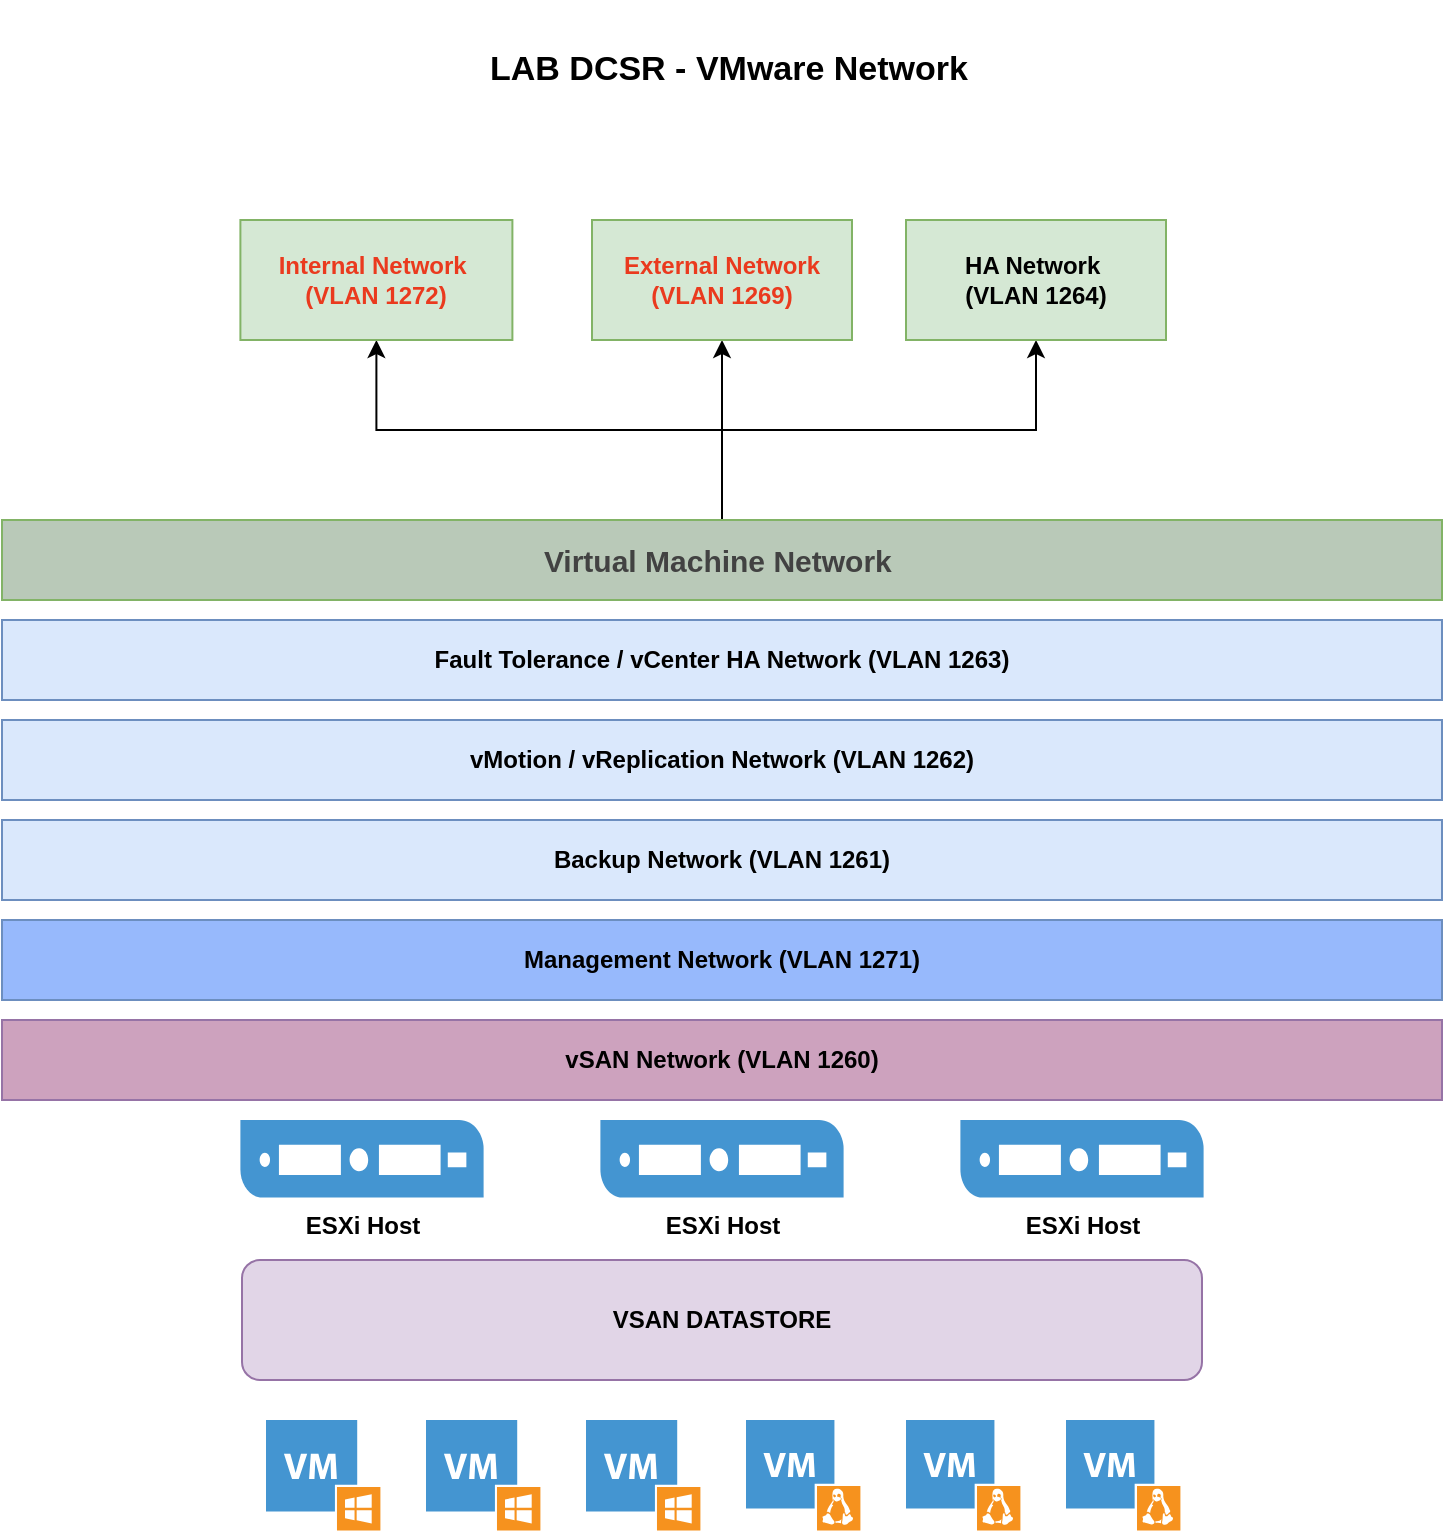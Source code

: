 <mxfile version="24.7.17">
  <diagram name="Page-1" id="-CG1jMVdUSGLdBsq8M7J">
    <mxGraphModel dx="733" dy="498" grid="1" gridSize="10" guides="1" tooltips="1" connect="1" arrows="1" fold="1" page="1" pageScale="1" pageWidth="827" pageHeight="1169" math="0" shadow="0">
      <root>
        <mxCell id="0" />
        <mxCell id="1" parent="0" />
        <mxCell id="eGOTJ3KJKLR61RyaQ-zh-1" value="VSAN DATASTORE" style="rounded=1;whiteSpace=wrap;html=1;fillColor=#e1d5e7;strokeColor=#9673a6;fontStyle=1" parent="1" vertex="1">
          <mxGeometry x="174" y="760" width="480" height="60" as="geometry" />
        </mxCell>
        <mxCell id="eGOTJ3KJKLR61RyaQ-zh-2" value="ESXi Host" style="pointerEvents=1;shadow=0;dashed=0;html=1;strokeColor=none;fillColor=#4495D1;labelPosition=center;verticalLabelPosition=bottom;verticalAlign=top;align=center;outlineConnect=0;shape=mxgraph.veeam.server;fontStyle=1" parent="1" vertex="1">
          <mxGeometry x="173.2" y="690" width="121.6" height="38.8" as="geometry" />
        </mxCell>
        <mxCell id="eGOTJ3KJKLR61RyaQ-zh-3" value="ESXi Host" style="pointerEvents=1;shadow=0;dashed=0;html=1;strokeColor=none;fillColor=#4495D1;labelPosition=center;verticalLabelPosition=bottom;verticalAlign=top;align=center;outlineConnect=0;shape=mxgraph.veeam.server;fontStyle=1" parent="1" vertex="1">
          <mxGeometry x="353.2" y="690" width="121.6" height="38.8" as="geometry" />
        </mxCell>
        <mxCell id="eGOTJ3KJKLR61RyaQ-zh-4" value="ESXi Host" style="pointerEvents=1;shadow=0;dashed=0;html=1;strokeColor=none;fillColor=#4495D1;labelPosition=center;verticalLabelPosition=bottom;verticalAlign=top;align=center;outlineConnect=0;shape=mxgraph.veeam.server;fontStyle=1" parent="1" vertex="1">
          <mxGeometry x="533.2" y="690" width="121.6" height="38.8" as="geometry" />
        </mxCell>
        <mxCell id="eGOTJ3KJKLR61RyaQ-zh-5" value="" style="shadow=0;dashed=0;html=1;strokeColor=none;fillColor=#4495D1;labelPosition=center;verticalLabelPosition=bottom;verticalAlign=top;align=center;outlineConnect=0;shape=mxgraph.veeam.vm_linux;" parent="1" vertex="1">
          <mxGeometry x="506" y="840" width="57.2" height="55.2" as="geometry" />
        </mxCell>
        <mxCell id="eGOTJ3KJKLR61RyaQ-zh-6" value="" style="shadow=0;dashed=0;html=1;strokeColor=none;fillColor=#4495D1;labelPosition=center;verticalLabelPosition=bottom;verticalAlign=top;align=center;outlineConnect=0;shape=mxgraph.veeam.vm_windows;" parent="1" vertex="1">
          <mxGeometry x="186" y="840" width="57.2" height="55.2" as="geometry" />
        </mxCell>
        <mxCell id="eGOTJ3KJKLR61RyaQ-zh-7" value="" style="shadow=0;dashed=0;html=1;strokeColor=none;fillColor=#4495D1;labelPosition=center;verticalLabelPosition=bottom;verticalAlign=top;align=center;outlineConnect=0;shape=mxgraph.veeam.vm_linux;" parent="1" vertex="1">
          <mxGeometry x="586" y="840" width="57.2" height="55.2" as="geometry" />
        </mxCell>
        <mxCell id="eGOTJ3KJKLR61RyaQ-zh-8" value="" style="shadow=0;dashed=0;html=1;strokeColor=none;fillColor=#4495D1;labelPosition=center;verticalLabelPosition=bottom;verticalAlign=top;align=center;outlineConnect=0;shape=mxgraph.veeam.vm_windows;" parent="1" vertex="1">
          <mxGeometry x="266" y="840" width="57.2" height="55.2" as="geometry" />
        </mxCell>
        <mxCell id="eGOTJ3KJKLR61RyaQ-zh-9" value="" style="shadow=0;dashed=0;html=1;strokeColor=none;fillColor=#4495D1;labelPosition=center;verticalLabelPosition=bottom;verticalAlign=top;align=center;outlineConnect=0;shape=mxgraph.veeam.vm_windows;" parent="1" vertex="1">
          <mxGeometry x="346" y="840" width="57.2" height="55.2" as="geometry" />
        </mxCell>
        <mxCell id="eGOTJ3KJKLR61RyaQ-zh-10" value="" style="shadow=0;dashed=0;html=1;strokeColor=none;fillColor=#4495D1;labelPosition=center;verticalLabelPosition=bottom;verticalAlign=top;align=center;outlineConnect=0;shape=mxgraph.veeam.vm_linux;" parent="1" vertex="1">
          <mxGeometry x="426" y="840" width="57.2" height="55.2" as="geometry" />
        </mxCell>
        <mxCell id="eGOTJ3KJKLR61RyaQ-zh-11" value="vSAN Network (VLAN 1260)" style="rounded=0;whiteSpace=wrap;html=1;fillColor=#CDA2BE;strokeColor=#9673a6;fontStyle=1" parent="1" vertex="1">
          <mxGeometry x="54" y="640" width="720" height="40" as="geometry" />
        </mxCell>
        <mxCell id="eGOTJ3KJKLR61RyaQ-zh-12" value="Management Network (VLAN 1271)" style="rounded=0;whiteSpace=wrap;html=1;fillColor=#97B9FC;strokeColor=#6c8ebf;fontStyle=1" parent="1" vertex="1">
          <mxGeometry x="54" y="590" width="720" height="40" as="geometry" />
        </mxCell>
        <mxCell id="eGOTJ3KJKLR61RyaQ-zh-13" value="Backup Network (VLAN 1261)" style="rounded=0;whiteSpace=wrap;html=1;fillColor=#dae8fc;strokeColor=#6c8ebf;fontStyle=1" parent="1" vertex="1">
          <mxGeometry x="54" y="540" width="720" height="40" as="geometry" />
        </mxCell>
        <mxCell id="eGOTJ3KJKLR61RyaQ-zh-14" value="vMotion / vReplication Network (VLAN 1262)" style="rounded=0;whiteSpace=wrap;html=1;fillColor=#dae8fc;strokeColor=#6c8ebf;fontStyle=1" parent="1" vertex="1">
          <mxGeometry x="54" y="490" width="720" height="40" as="geometry" />
        </mxCell>
        <mxCell id="eGOTJ3KJKLR61RyaQ-zh-16" value="Fault Tolerance / vCenter HA Network (VLAN 1263)" style="rounded=0;whiteSpace=wrap;html=1;fillColor=#dae8fc;strokeColor=#6c8ebf;fontStyle=1" parent="1" vertex="1">
          <mxGeometry x="54" y="440" width="720" height="40" as="geometry" />
        </mxCell>
        <mxCell id="eGOTJ3KJKLR61RyaQ-zh-26" style="edgeStyle=orthogonalEdgeStyle;rounded=0;orthogonalLoop=1;jettySize=auto;html=1;entryX=0.5;entryY=1;entryDx=0;entryDy=0;" parent="1" source="eGOTJ3KJKLR61RyaQ-zh-17" target="eGOTJ3KJKLR61RyaQ-zh-18" edge="1">
          <mxGeometry relative="1" as="geometry" />
        </mxCell>
        <mxCell id="eGOTJ3KJKLR61RyaQ-zh-27" style="edgeStyle=orthogonalEdgeStyle;rounded=0;orthogonalLoop=1;jettySize=auto;html=1;entryX=0.5;entryY=1;entryDx=0;entryDy=0;" parent="1" source="eGOTJ3KJKLR61RyaQ-zh-17" target="eGOTJ3KJKLR61RyaQ-zh-22" edge="1">
          <mxGeometry relative="1" as="geometry" />
        </mxCell>
        <mxCell id="eGOTJ3KJKLR61RyaQ-zh-29" style="edgeStyle=orthogonalEdgeStyle;rounded=0;orthogonalLoop=1;jettySize=auto;html=1;" parent="1" source="eGOTJ3KJKLR61RyaQ-zh-17" target="eGOTJ3KJKLR61RyaQ-zh-25" edge="1">
          <mxGeometry relative="1" as="geometry">
            <mxPoint x="573.2" y="320" as="targetPoint" />
          </mxGeometry>
        </mxCell>
        <mxCell id="eGOTJ3KJKLR61RyaQ-zh-17" value="Virtual Machine Network&amp;nbsp;" style="rounded=0;whiteSpace=wrap;html=1;fillColor=#B9C9B8;strokeColor=#82b366;fontStyle=1;fontColor=#424242;fontSize=15;" parent="1" vertex="1">
          <mxGeometry x="54" y="390" width="720" height="40" as="geometry" />
        </mxCell>
        <mxCell id="eGOTJ3KJKLR61RyaQ-zh-18" value="Internal Network&amp;nbsp; (VLAN 1272)" style="rounded=0;whiteSpace=wrap;html=1;fillColor=#d5e8d4;strokeColor=#82b366;fontStyle=1;fontColor=#EA3A1E;" parent="1" vertex="1">
          <mxGeometry x="173.2" y="240" width="136" height="60" as="geometry" />
        </mxCell>
        <mxCell id="eGOTJ3KJKLR61RyaQ-zh-22" value="External Network (VLAN 1269)" style="rounded=0;whiteSpace=wrap;html=1;fillColor=#d5e8d4;strokeColor=#82b366;fontStyle=1;fontColor=#EA3A1E;" parent="1" vertex="1">
          <mxGeometry x="349" y="240" width="130" height="60" as="geometry" />
        </mxCell>
        <mxCell id="eGOTJ3KJKLR61RyaQ-zh-25" value="HA Network&amp;nbsp;&lt;div&gt;(VLAN 1264)&lt;/div&gt;" style="rounded=0;whiteSpace=wrap;html=1;fillColor=#d5e8d4;strokeColor=#82b366;fontStyle=1" parent="1" vertex="1">
          <mxGeometry x="506.0" y="240" width="130" height="60" as="geometry" />
        </mxCell>
        <mxCell id="eGOTJ3KJKLR61RyaQ-zh-32" value="LAB DCSR - VMware Network" style="text;strokeColor=none;align=center;fillColor=none;html=1;verticalAlign=middle;whiteSpace=wrap;rounded=0;fontSize=17;fontStyle=1" parent="1" vertex="1">
          <mxGeometry x="294.8" y="130" width="245.2" height="70" as="geometry" />
        </mxCell>
      </root>
    </mxGraphModel>
  </diagram>
</mxfile>
